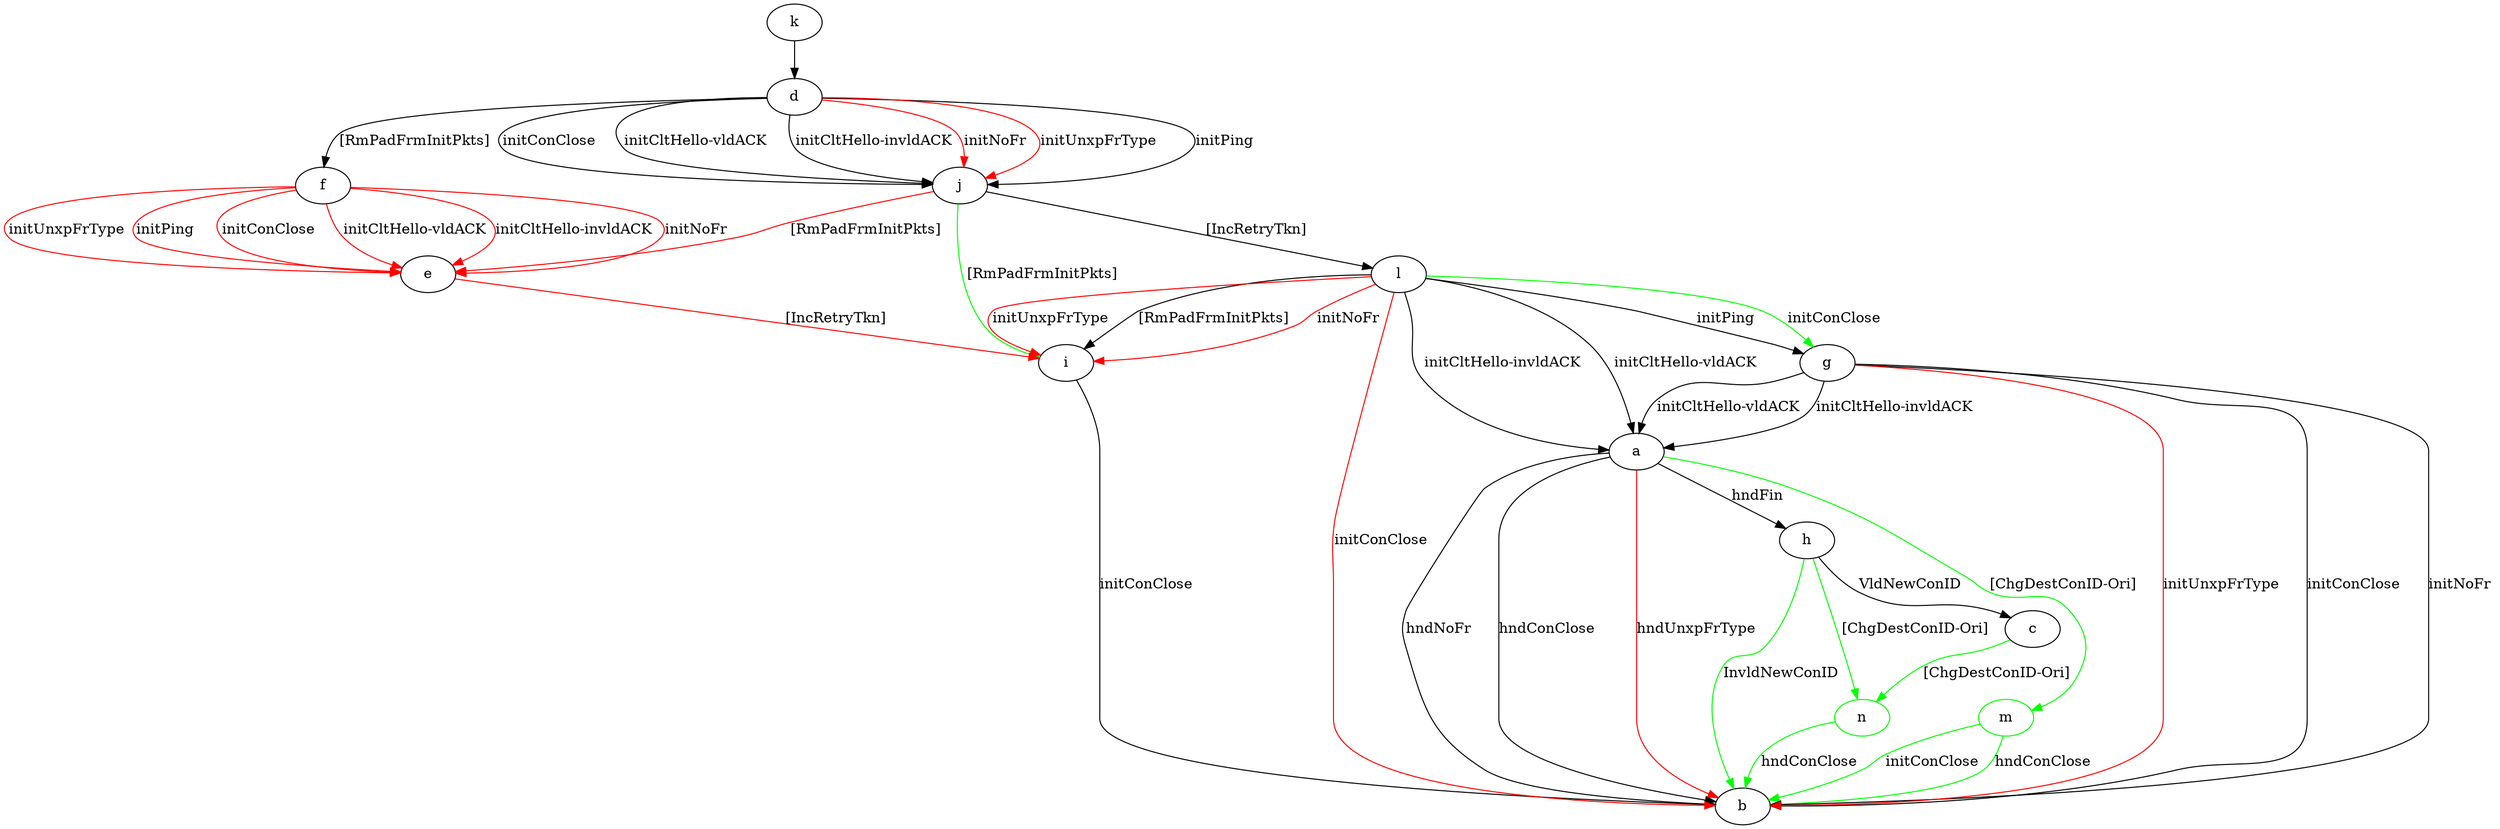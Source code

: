 digraph "" {
	a -> b	[key=0,
		label="hndNoFr "];
	a -> b	[key=1,
		label="hndConClose "];
	a -> b	[key=2,
		color=red,
		label="hndUnxpFrType "];
	a -> h	[key=0,
		label="hndFin "];
	m	[color=green];
	a -> m	[key=0,
		color=green,
		label="[ChgDestConID-Ori] "];
	n	[color=green];
	c -> n	[key=0,
		color=green,
		label="[ChgDestConID-Ori] "];
	d -> f	[key=0,
		label="[RmPadFrmInitPkts] "];
	d -> j	[key=0,
		label="initPing "];
	d -> j	[key=1,
		label="initConClose "];
	d -> j	[key=2,
		label="initCltHello-vldACK "];
	d -> j	[key=3,
		label="initCltHello-invldACK "];
	d -> j	[key=4,
		color=red,
		label="initNoFr "];
	d -> j	[key=5,
		color=red,
		label="initUnxpFrType "];
	e -> i	[key=0,
		color=red,
		label="[IncRetryTkn] "];
	f -> e	[key=0,
		color=red,
		label="initPing "];
	f -> e	[key=1,
		color=red,
		label="initConClose "];
	f -> e	[key=2,
		color=red,
		label="initCltHello-vldACK "];
	f -> e	[key=3,
		color=red,
		label="initCltHello-invldACK "];
	f -> e	[key=4,
		color=red,
		label="initNoFr "];
	f -> e	[key=5,
		color=red,
		label="initUnxpFrType "];
	g -> a	[key=0,
		label="initCltHello-vldACK "];
	g -> a	[key=1,
		label="initCltHello-invldACK "];
	g -> b	[key=0,
		label="initConClose "];
	g -> b	[key=1,
		label="initNoFr "];
	g -> b	[key=2,
		color=red,
		label="initUnxpFrType "];
	h -> b	[key=0,
		color=green,
		label="InvldNewConID "];
	h -> c	[key=0,
		label="VldNewConID "];
	h -> n	[key=0,
		color=green,
		label="[ChgDestConID-Ori] "];
	i -> b	[key=0,
		label="initConClose "];
	j -> e	[key=0,
		color=red,
		label="[RmPadFrmInitPkts] "];
	j -> i	[key=0,
		color=green,
		label="[RmPadFrmInitPkts] "];
	j -> l	[key=0,
		label="[IncRetryTkn] "];
	k -> d	[key=0];
	l -> a	[key=0,
		label="initCltHello-vldACK "];
	l -> a	[key=1,
		label="initCltHello-invldACK "];
	l -> b	[key=0,
		color=red,
		label="initConClose "];
	l -> g	[key=0,
		label="initPing "];
	l -> g	[key=1,
		color=green,
		label="initConClose "];
	l -> i	[key=0,
		label="[RmPadFrmInitPkts] "];
	l -> i	[key=1,
		color=red,
		label="initNoFr "];
	l -> i	[key=2,
		color=red,
		label="initUnxpFrType "];
	m -> b	[key=0,
		color=green,
		label="initConClose "];
	m -> b	[key=1,
		color=green,
		label="hndConClose "];
	n -> b	[key=0,
		color=green,
		label="hndConClose "];
}
